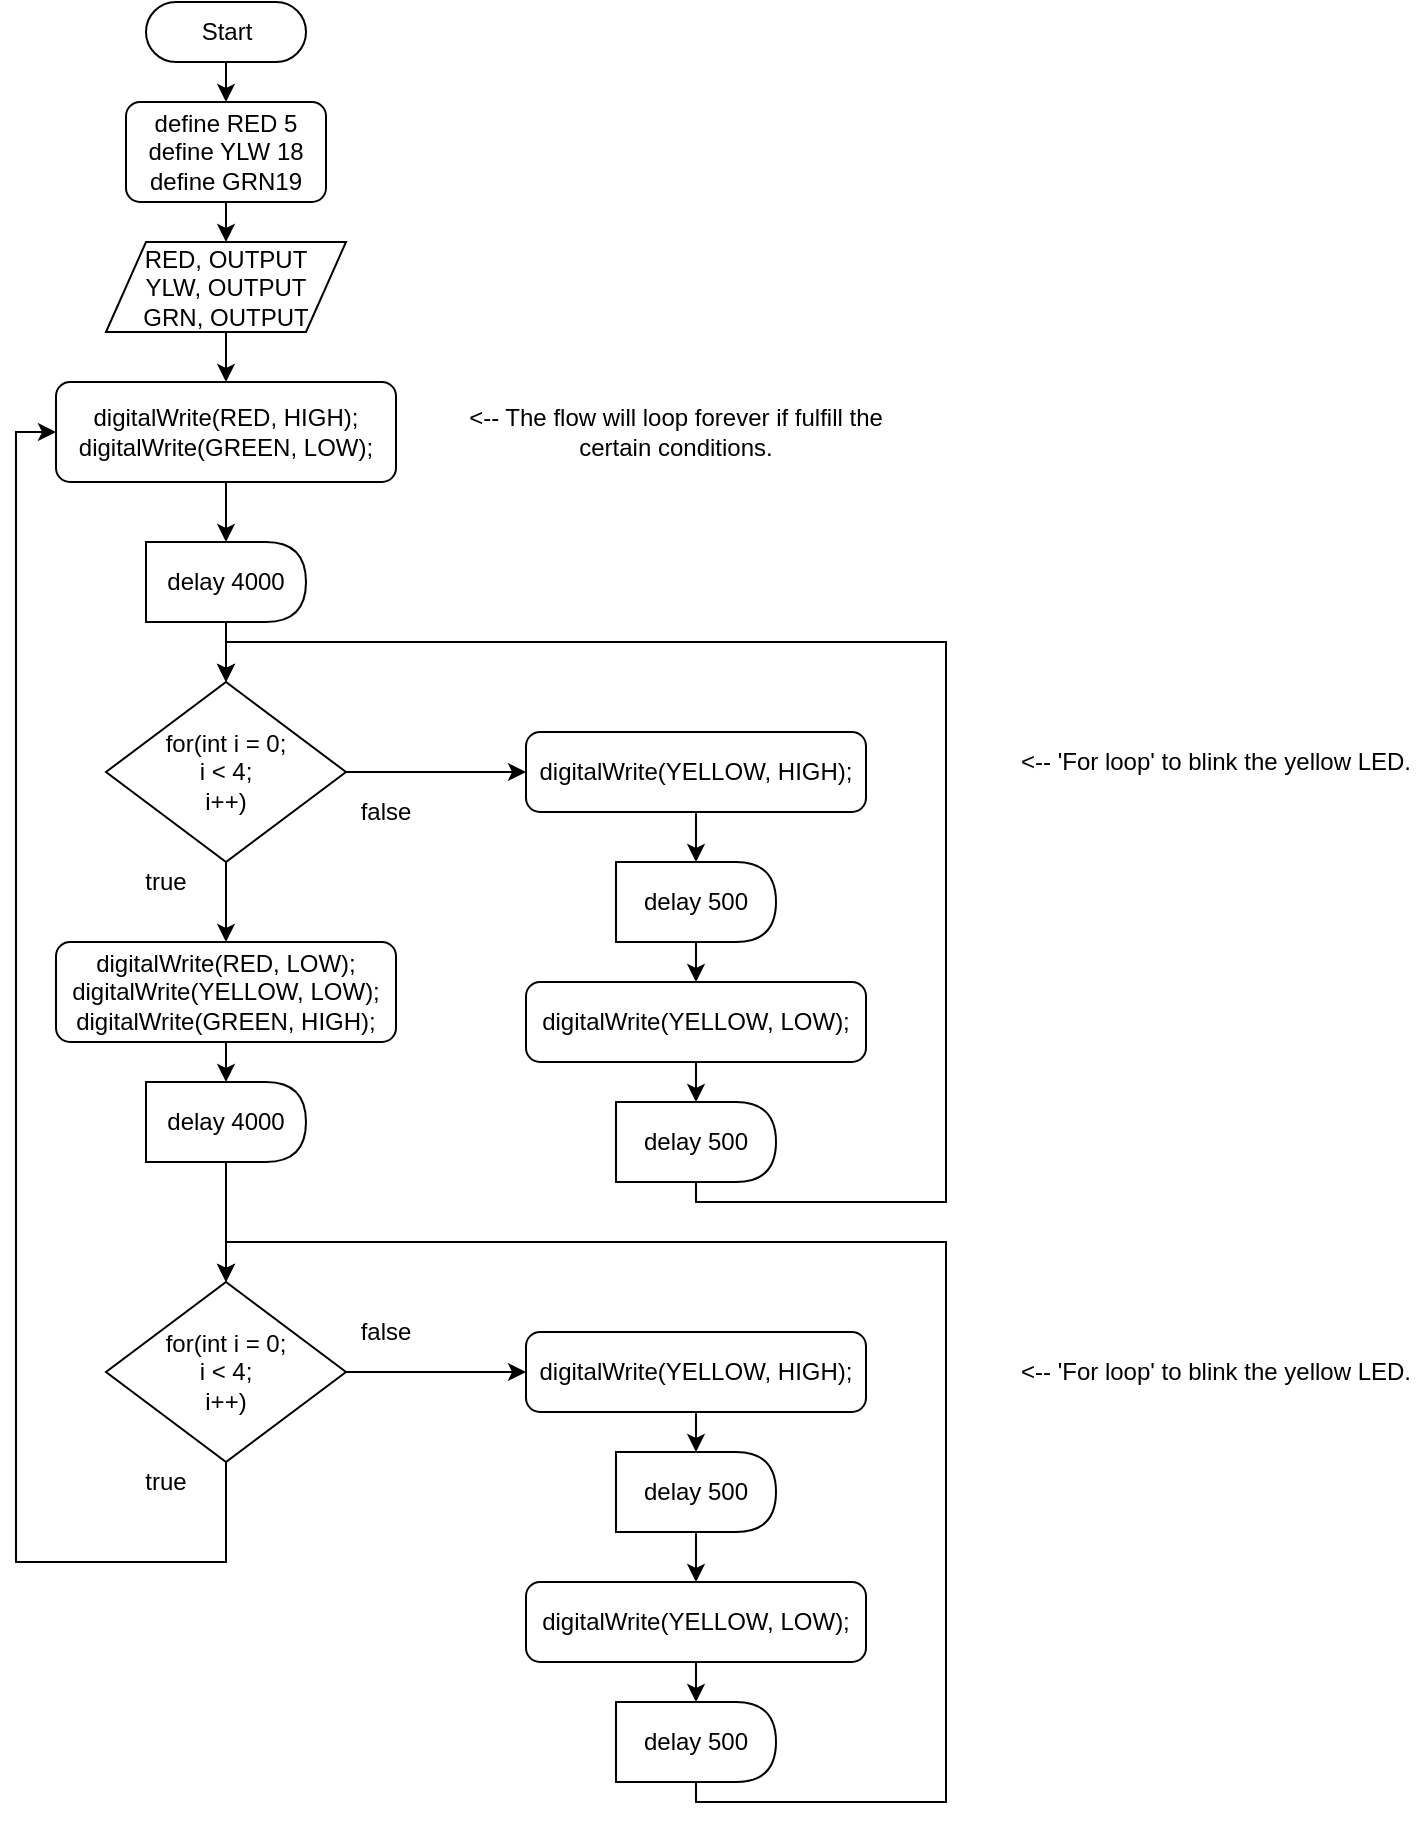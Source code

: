 <mxfile version="21.1.4" type="github">
  <diagram name="Page-1" id="N2g2hcwu7XXq2jWU6Kqr">
    <mxGraphModel dx="858" dy="1109" grid="1" gridSize="10" guides="1" tooltips="1" connect="1" arrows="1" fold="1" page="1" pageScale="1" pageWidth="850" pageHeight="1100" math="0" shadow="0">
      <root>
        <mxCell id="0" />
        <mxCell id="1" parent="0" />
        <mxCell id="8GLgPUgyX6wH-AOldtTd-1" value="Start" style="html=1;dashed=0;whitespace=wrap;shape=mxgraph.dfd.start" parent="1" vertex="1">
          <mxGeometry x="120" y="180" width="80" height="30" as="geometry" />
        </mxCell>
        <mxCell id="8GLgPUgyX6wH-AOldtTd-3" value="RED, OUTPUT&lt;br&gt;YLW, OUTPUT&lt;br&gt;GRN, OUTPUT" style="shape=parallelogram;perimeter=parallelogramPerimeter;whiteSpace=wrap;html=1;fixedSize=1;" parent="1" vertex="1">
          <mxGeometry x="100" y="300" width="120" height="45" as="geometry" />
        </mxCell>
        <mxCell id="8GLgPUgyX6wH-AOldtTd-4" value="define RED 5&lt;br&gt;define YLW 18&lt;br&gt;define GRN19" style="rounded=1;whiteSpace=wrap;html=1;absoluteArcSize=1;arcSize=14;strokeWidth=1;" parent="1" vertex="1">
          <mxGeometry x="110" y="230" width="100" height="50" as="geometry" />
        </mxCell>
        <mxCell id="8GLgPUgyX6wH-AOldtTd-5" value="digitalWrite(RED, HIGH);&lt;br&gt;digitalWrite(GREEN, LOW);" style="rounded=1;whiteSpace=wrap;html=1;absoluteArcSize=1;arcSize=14;strokeWidth=1;" parent="1" vertex="1">
          <mxGeometry x="75" y="370" width="170" height="50" as="geometry" />
        </mxCell>
        <mxCell id="8SlWsy-v9T1XmCmZc33t-8" style="edgeStyle=orthogonalEdgeStyle;rounded=0;orthogonalLoop=1;jettySize=auto;html=1;exitX=0.5;exitY=1;exitDx=0;exitDy=0;entryX=0.5;entryY=0;entryDx=0;entryDy=0;entryPerimeter=0;" edge="1" parent="1" source="8GLgPUgyX6wH-AOldtTd-6" target="8SlWsy-v9T1XmCmZc33t-7">
          <mxGeometry relative="1" as="geometry" />
        </mxCell>
        <mxCell id="8GLgPUgyX6wH-AOldtTd-6" value="delay 4000" style="shape=delay;whiteSpace=wrap;html=1;strokeWidth=1;" parent="1" vertex="1">
          <mxGeometry x="120" y="450" width="80" height="40" as="geometry" />
        </mxCell>
        <mxCell id="8GLgPUgyX6wH-AOldtTd-9" value="" style="endArrow=classic;html=1;rounded=0;entryX=0.5;entryY=0;entryDx=0;entryDy=0;exitX=0.5;exitY=0.5;exitDx=0;exitDy=15;exitPerimeter=0;" parent="1" source="8GLgPUgyX6wH-AOldtTd-1" target="8GLgPUgyX6wH-AOldtTd-4" edge="1">
          <mxGeometry width="50" height="50" relative="1" as="geometry">
            <mxPoint x="160" y="170" as="sourcePoint" />
            <mxPoint x="450" y="361.99" as="targetPoint" />
          </mxGeometry>
        </mxCell>
        <mxCell id="8GLgPUgyX6wH-AOldtTd-10" value="" style="endArrow=classic;html=1;rounded=0;exitX=0.5;exitY=1;exitDx=0;exitDy=0;entryX=0.5;entryY=0;entryDx=0;entryDy=0;" parent="1" source="8GLgPUgyX6wH-AOldtTd-4" target="8GLgPUgyX6wH-AOldtTd-3" edge="1">
          <mxGeometry width="50" height="50" relative="1" as="geometry">
            <mxPoint x="170" y="221.99" as="sourcePoint" />
            <mxPoint x="170" y="251.99" as="targetPoint" />
          </mxGeometry>
        </mxCell>
        <mxCell id="8GLgPUgyX6wH-AOldtTd-11" value="" style="endArrow=classic;html=1;rounded=0;exitX=0.5;exitY=1;exitDx=0;exitDy=0;entryX=0.5;entryY=0;entryDx=0;entryDy=0;" parent="1" source="8GLgPUgyX6wH-AOldtTd-3" target="8GLgPUgyX6wH-AOldtTd-5" edge="1">
          <mxGeometry width="50" height="50" relative="1" as="geometry">
            <mxPoint x="180" y="231.99" as="sourcePoint" />
            <mxPoint x="180" y="261.99" as="targetPoint" />
          </mxGeometry>
        </mxCell>
        <mxCell id="8GLgPUgyX6wH-AOldtTd-12" value="" style="endArrow=classic;html=1;rounded=0;exitX=0.5;exitY=1;exitDx=0;exitDy=0;entryX=0.5;entryY=0;entryDx=0;entryDy=0;" parent="1" source="8GLgPUgyX6wH-AOldtTd-5" target="8GLgPUgyX6wH-AOldtTd-6" edge="1">
          <mxGeometry width="50" height="50" relative="1" as="geometry">
            <mxPoint x="190" y="241.99" as="sourcePoint" />
            <mxPoint x="190" y="271.99" as="targetPoint" />
          </mxGeometry>
        </mxCell>
        <mxCell id="8SlWsy-v9T1XmCmZc33t-26" style="edgeStyle=orthogonalEdgeStyle;rounded=0;orthogonalLoop=1;jettySize=auto;html=1;exitX=0.5;exitY=1;exitDx=0;exitDy=0;exitPerimeter=0;entryX=0.5;entryY=0;entryDx=0;entryDy=0;" edge="1" parent="1" source="8SlWsy-v9T1XmCmZc33t-7" target="8SlWsy-v9T1XmCmZc33t-23">
          <mxGeometry relative="1" as="geometry" />
        </mxCell>
        <mxCell id="8SlWsy-v9T1XmCmZc33t-28" style="edgeStyle=orthogonalEdgeStyle;rounded=0;orthogonalLoop=1;jettySize=auto;html=1;exitX=1;exitY=0.5;exitDx=0;exitDy=0;exitPerimeter=0;entryX=0;entryY=0.5;entryDx=0;entryDy=0;" edge="1" parent="1" source="8SlWsy-v9T1XmCmZc33t-7" target="8SlWsy-v9T1XmCmZc33t-10">
          <mxGeometry relative="1" as="geometry" />
        </mxCell>
        <mxCell id="8SlWsy-v9T1XmCmZc33t-7" value="for(int i = 0;&lt;br&gt;i &amp;lt; 4;&lt;br&gt;i++)" style="strokeWidth=1;html=1;shape=mxgraph.flowchart.decision;whiteSpace=wrap;" vertex="1" parent="1">
          <mxGeometry x="100" y="520" width="120" height="90" as="geometry" />
        </mxCell>
        <mxCell id="8SlWsy-v9T1XmCmZc33t-13" style="edgeStyle=orthogonalEdgeStyle;rounded=0;orthogonalLoop=1;jettySize=auto;html=1;exitX=0.5;exitY=1;exitDx=0;exitDy=0;entryX=0.5;entryY=0;entryDx=0;entryDy=0;" edge="1" parent="1" source="8SlWsy-v9T1XmCmZc33t-10" target="8SlWsy-v9T1XmCmZc33t-12">
          <mxGeometry relative="1" as="geometry" />
        </mxCell>
        <mxCell id="8SlWsy-v9T1XmCmZc33t-10" value="digitalWrite(YELLOW, HIGH);" style="rounded=1;whiteSpace=wrap;html=1;absoluteArcSize=1;arcSize=14;strokeWidth=1;" vertex="1" parent="1">
          <mxGeometry x="310" y="545" width="170" height="40" as="geometry" />
        </mxCell>
        <mxCell id="8SlWsy-v9T1XmCmZc33t-19" style="edgeStyle=orthogonalEdgeStyle;rounded=0;orthogonalLoop=1;jettySize=auto;html=1;exitX=0.5;exitY=1;exitDx=0;exitDy=0;entryX=0.5;entryY=0;entryDx=0;entryDy=0;" edge="1" parent="1" source="8SlWsy-v9T1XmCmZc33t-12" target="8SlWsy-v9T1XmCmZc33t-17">
          <mxGeometry relative="1" as="geometry" />
        </mxCell>
        <mxCell id="8SlWsy-v9T1XmCmZc33t-12" value="delay 500" style="shape=delay;whiteSpace=wrap;html=1;strokeWidth=1;" vertex="1" parent="1">
          <mxGeometry x="355" y="610" width="80" height="40" as="geometry" />
        </mxCell>
        <mxCell id="8SlWsy-v9T1XmCmZc33t-16" style="edgeStyle=orthogonalEdgeStyle;rounded=0;orthogonalLoop=1;jettySize=auto;html=1;exitX=0.5;exitY=1;exitDx=0;exitDy=0;entryX=0.5;entryY=0;entryDx=0;entryDy=0;" edge="1" parent="1" source="8SlWsy-v9T1XmCmZc33t-17" target="8SlWsy-v9T1XmCmZc33t-18">
          <mxGeometry relative="1" as="geometry" />
        </mxCell>
        <mxCell id="8SlWsy-v9T1XmCmZc33t-17" value="digitalWrite(YELLOW, LOW);" style="rounded=1;whiteSpace=wrap;html=1;absoluteArcSize=1;arcSize=14;strokeWidth=1;" vertex="1" parent="1">
          <mxGeometry x="310" y="670" width="170" height="40" as="geometry" />
        </mxCell>
        <mxCell id="8SlWsy-v9T1XmCmZc33t-29" style="edgeStyle=orthogonalEdgeStyle;rounded=0;orthogonalLoop=1;jettySize=auto;html=1;exitX=0.5;exitY=1;exitDx=0;exitDy=0;entryX=0.5;entryY=0;entryDx=0;entryDy=0;entryPerimeter=0;" edge="1" parent="1" source="8SlWsy-v9T1XmCmZc33t-18" target="8SlWsy-v9T1XmCmZc33t-7">
          <mxGeometry relative="1" as="geometry">
            <mxPoint x="180" y="550" as="targetPoint" />
            <Array as="points">
              <mxPoint x="395" y="780" />
              <mxPoint x="520" y="780" />
              <mxPoint x="520" y="500" />
              <mxPoint x="160" y="500" />
            </Array>
          </mxGeometry>
        </mxCell>
        <mxCell id="8SlWsy-v9T1XmCmZc33t-18" value="delay 500" style="shape=delay;whiteSpace=wrap;html=1;strokeWidth=1;" vertex="1" parent="1">
          <mxGeometry x="355" y="730" width="80" height="40" as="geometry" />
        </mxCell>
        <mxCell id="8SlWsy-v9T1XmCmZc33t-20" value="false" style="text;html=1;strokeColor=none;fillColor=none;align=center;verticalAlign=middle;whiteSpace=wrap;rounded=0;" vertex="1" parent="1">
          <mxGeometry x="210" y="570" width="60" height="30" as="geometry" />
        </mxCell>
        <mxCell id="8SlWsy-v9T1XmCmZc33t-21" value="true" style="text;html=1;strokeColor=none;fillColor=none;align=center;verticalAlign=middle;whiteSpace=wrap;rounded=0;" vertex="1" parent="1">
          <mxGeometry x="100" y="610" width="60" height="20" as="geometry" />
        </mxCell>
        <mxCell id="8SlWsy-v9T1XmCmZc33t-33" style="edgeStyle=orthogonalEdgeStyle;rounded=0;orthogonalLoop=1;jettySize=auto;html=1;exitX=0.5;exitY=1;exitDx=0;exitDy=0;entryX=0.5;entryY=0;entryDx=0;entryDy=0;" edge="1" parent="1" source="8SlWsy-v9T1XmCmZc33t-23" target="8SlWsy-v9T1XmCmZc33t-24">
          <mxGeometry relative="1" as="geometry" />
        </mxCell>
        <mxCell id="8SlWsy-v9T1XmCmZc33t-23" value="digitalWrite(RED, LOW);&lt;br&gt;digitalWrite(YELLOW, LOW);&lt;br&gt;digitalWrite(GREEN, HIGH);" style="rounded=1;whiteSpace=wrap;html=1;absoluteArcSize=1;arcSize=14;strokeWidth=1;" vertex="1" parent="1">
          <mxGeometry x="75" y="650" width="170" height="50" as="geometry" />
        </mxCell>
        <mxCell id="8SlWsy-v9T1XmCmZc33t-35" style="edgeStyle=orthogonalEdgeStyle;rounded=0;orthogonalLoop=1;jettySize=auto;html=1;exitX=0.5;exitY=1;exitDx=0;exitDy=0;entryX=0.5;entryY=0;entryDx=0;entryDy=0;entryPerimeter=0;" edge="1" parent="1" source="8SlWsy-v9T1XmCmZc33t-24" target="8SlWsy-v9T1XmCmZc33t-34">
          <mxGeometry relative="1" as="geometry" />
        </mxCell>
        <mxCell id="8SlWsy-v9T1XmCmZc33t-24" value="delay 4000" style="shape=delay;whiteSpace=wrap;html=1;strokeWidth=1;" vertex="1" parent="1">
          <mxGeometry x="120" y="720" width="80" height="40" as="geometry" />
        </mxCell>
        <mxCell id="8SlWsy-v9T1XmCmZc33t-43" style="edgeStyle=orthogonalEdgeStyle;rounded=0;orthogonalLoop=1;jettySize=auto;html=1;exitX=1;exitY=0.5;exitDx=0;exitDy=0;exitPerimeter=0;entryX=0;entryY=0.5;entryDx=0;entryDy=0;" edge="1" parent="1" source="8SlWsy-v9T1XmCmZc33t-34" target="8SlWsy-v9T1XmCmZc33t-37">
          <mxGeometry relative="1" as="geometry" />
        </mxCell>
        <mxCell id="8SlWsy-v9T1XmCmZc33t-46" style="edgeStyle=orthogonalEdgeStyle;rounded=0;orthogonalLoop=1;jettySize=auto;html=1;exitX=0.5;exitY=1;exitDx=0;exitDy=0;exitPerimeter=0;entryX=0;entryY=0.5;entryDx=0;entryDy=0;" edge="1" parent="1" source="8SlWsy-v9T1XmCmZc33t-34" target="8GLgPUgyX6wH-AOldtTd-5">
          <mxGeometry relative="1" as="geometry">
            <Array as="points">
              <mxPoint x="160" y="960" />
              <mxPoint x="55" y="960" />
              <mxPoint x="55" y="395" />
            </Array>
          </mxGeometry>
        </mxCell>
        <mxCell id="8SlWsy-v9T1XmCmZc33t-34" value="for(int i = 0;&lt;br&gt;i &amp;lt; 4;&lt;br&gt;i++)" style="strokeWidth=1;html=1;shape=mxgraph.flowchart.decision;whiteSpace=wrap;" vertex="1" parent="1">
          <mxGeometry x="100" y="820" width="120" height="90" as="geometry" />
        </mxCell>
        <mxCell id="8SlWsy-v9T1XmCmZc33t-36" style="edgeStyle=orthogonalEdgeStyle;rounded=0;orthogonalLoop=1;jettySize=auto;html=1;exitX=0.5;exitY=1;exitDx=0;exitDy=0;entryX=0.5;entryY=0;entryDx=0;entryDy=0;" edge="1" parent="1" source="8SlWsy-v9T1XmCmZc33t-37" target="8SlWsy-v9T1XmCmZc33t-39">
          <mxGeometry relative="1" as="geometry" />
        </mxCell>
        <mxCell id="8SlWsy-v9T1XmCmZc33t-37" value="digitalWrite(YELLOW, HIGH);" style="rounded=1;whiteSpace=wrap;html=1;absoluteArcSize=1;arcSize=14;strokeWidth=1;" vertex="1" parent="1">
          <mxGeometry x="310" y="845" width="170" height="40" as="geometry" />
        </mxCell>
        <mxCell id="8SlWsy-v9T1XmCmZc33t-38" style="edgeStyle=orthogonalEdgeStyle;rounded=0;orthogonalLoop=1;jettySize=auto;html=1;exitX=0.5;exitY=1;exitDx=0;exitDy=0;entryX=0.5;entryY=0;entryDx=0;entryDy=0;" edge="1" parent="1" source="8SlWsy-v9T1XmCmZc33t-39" target="8SlWsy-v9T1XmCmZc33t-41">
          <mxGeometry relative="1" as="geometry" />
        </mxCell>
        <mxCell id="8SlWsy-v9T1XmCmZc33t-39" value="delay 500" style="shape=delay;whiteSpace=wrap;html=1;strokeWidth=1;" vertex="1" parent="1">
          <mxGeometry x="355" y="905" width="80" height="40" as="geometry" />
        </mxCell>
        <mxCell id="8SlWsy-v9T1XmCmZc33t-40" style="edgeStyle=orthogonalEdgeStyle;rounded=0;orthogonalLoop=1;jettySize=auto;html=1;exitX=0.5;exitY=1;exitDx=0;exitDy=0;entryX=0.5;entryY=0;entryDx=0;entryDy=0;" edge="1" parent="1" source="8SlWsy-v9T1XmCmZc33t-41" target="8SlWsy-v9T1XmCmZc33t-42">
          <mxGeometry relative="1" as="geometry" />
        </mxCell>
        <mxCell id="8SlWsy-v9T1XmCmZc33t-41" value="digitalWrite(YELLOW, LOW);" style="rounded=1;whiteSpace=wrap;html=1;absoluteArcSize=1;arcSize=14;strokeWidth=1;" vertex="1" parent="1">
          <mxGeometry x="310" y="970" width="170" height="40" as="geometry" />
        </mxCell>
        <mxCell id="8SlWsy-v9T1XmCmZc33t-49" style="edgeStyle=orthogonalEdgeStyle;rounded=0;orthogonalLoop=1;jettySize=auto;html=1;exitX=0.5;exitY=1;exitDx=0;exitDy=0;entryX=0.5;entryY=0;entryDx=0;entryDy=0;entryPerimeter=0;" edge="1" parent="1" source="8SlWsy-v9T1XmCmZc33t-42" target="8SlWsy-v9T1XmCmZc33t-34">
          <mxGeometry relative="1" as="geometry">
            <Array as="points">
              <mxPoint x="395" y="1080" />
              <mxPoint x="520" y="1080" />
              <mxPoint x="520" y="800" />
              <mxPoint x="160" y="800" />
            </Array>
          </mxGeometry>
        </mxCell>
        <mxCell id="8SlWsy-v9T1XmCmZc33t-42" value="delay 500" style="shape=delay;whiteSpace=wrap;html=1;strokeWidth=1;" vertex="1" parent="1">
          <mxGeometry x="355" y="1030" width="80" height="40" as="geometry" />
        </mxCell>
        <mxCell id="8SlWsy-v9T1XmCmZc33t-44" value="false" style="text;html=1;strokeColor=none;fillColor=none;align=center;verticalAlign=middle;whiteSpace=wrap;rounded=0;" vertex="1" parent="1">
          <mxGeometry x="220" y="830" width="40" height="30" as="geometry" />
        </mxCell>
        <mxCell id="8SlWsy-v9T1XmCmZc33t-47" value="true" style="text;html=1;strokeColor=none;fillColor=none;align=center;verticalAlign=middle;whiteSpace=wrap;rounded=0;" vertex="1" parent="1">
          <mxGeometry x="100" y="910" width="60" height="20" as="geometry" />
        </mxCell>
        <mxCell id="8SlWsy-v9T1XmCmZc33t-50" value="&amp;lt;-- The flow will loop forever if fulfill the certain conditions." style="text;html=1;strokeColor=none;fillColor=none;align=center;verticalAlign=middle;whiteSpace=wrap;rounded=0;" vertex="1" parent="1">
          <mxGeometry x="280" y="380" width="210" height="30" as="geometry" />
        </mxCell>
        <mxCell id="8SlWsy-v9T1XmCmZc33t-51" value="&amp;lt;-- &#39;For loop&#39; to blink the yellow LED." style="text;html=1;strokeColor=none;fillColor=none;align=center;verticalAlign=middle;whiteSpace=wrap;rounded=0;" vertex="1" parent="1">
          <mxGeometry x="550" y="545" width="210" height="30" as="geometry" />
        </mxCell>
        <mxCell id="8SlWsy-v9T1XmCmZc33t-54" value="&amp;lt;-- &#39;For loop&#39; to blink the yellow LED." style="text;html=1;strokeColor=none;fillColor=none;align=center;verticalAlign=middle;whiteSpace=wrap;rounded=0;" vertex="1" parent="1">
          <mxGeometry x="550" y="850" width="210" height="30" as="geometry" />
        </mxCell>
      </root>
    </mxGraphModel>
  </diagram>
</mxfile>
